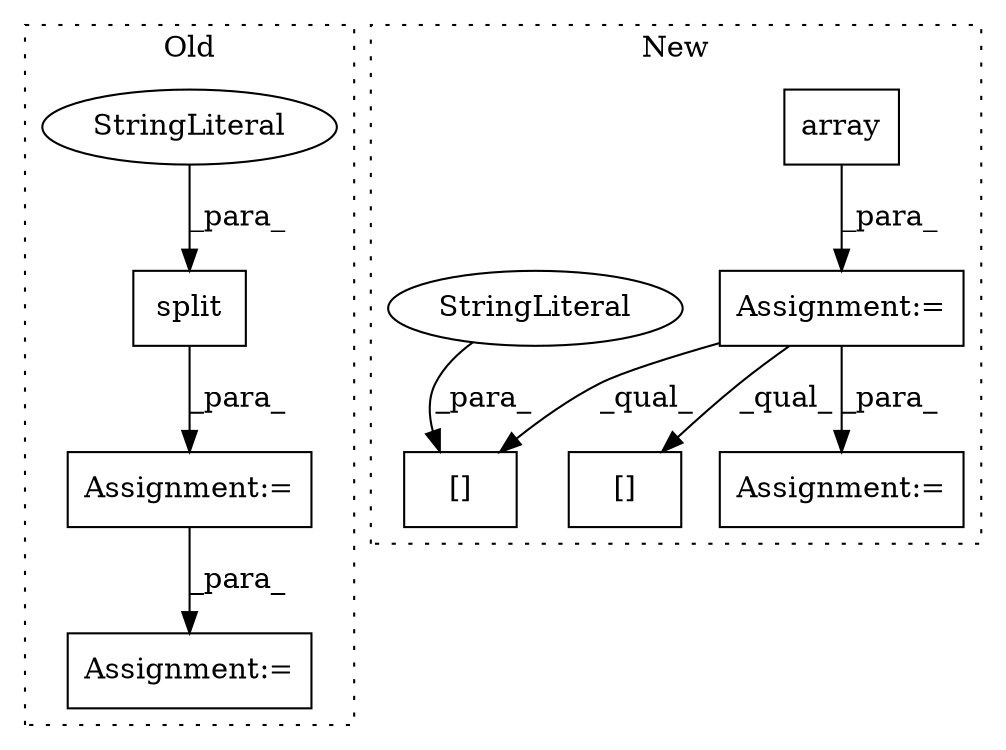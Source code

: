 digraph G {
subgraph cluster0 {
1 [label="split" a="32" s="5996,6021" l="6,1" shape="box"];
4 [label="Assignment:=" a="7" s="6028,6128" l="53,2" shape="box"];
5 [label="StringLiteral" a="45" s="6011" l="10" shape="ellipse"];
10 [label="Assignment:=" a="7" s="5995" l="1" shape="box"];
label = "Old";
style="dotted";
}
subgraph cluster1 {
2 [label="array" a="32" s="4759,4778" l="6,1" shape="box"];
3 [label="Assignment:=" a="7" s="4752" l="1" shape="box"];
6 [label="Assignment:=" a="7" s="4892" l="1" shape="box"];
7 [label="[]" a="2" s="4841,4878" l="9,1" shape="box"];
8 [label="StringLiteral" a="45" s="4850" l="28" shape="ellipse"];
9 [label="[]" a="2" s="5523,5567" l="14,2" shape="box"];
label = "New";
style="dotted";
}
1 -> 10 [label="_para_"];
2 -> 3 [label="_para_"];
3 -> 6 [label="_para_"];
3 -> 7 [label="_qual_"];
3 -> 9 [label="_qual_"];
5 -> 1 [label="_para_"];
8 -> 7 [label="_para_"];
10 -> 4 [label="_para_"];
}
